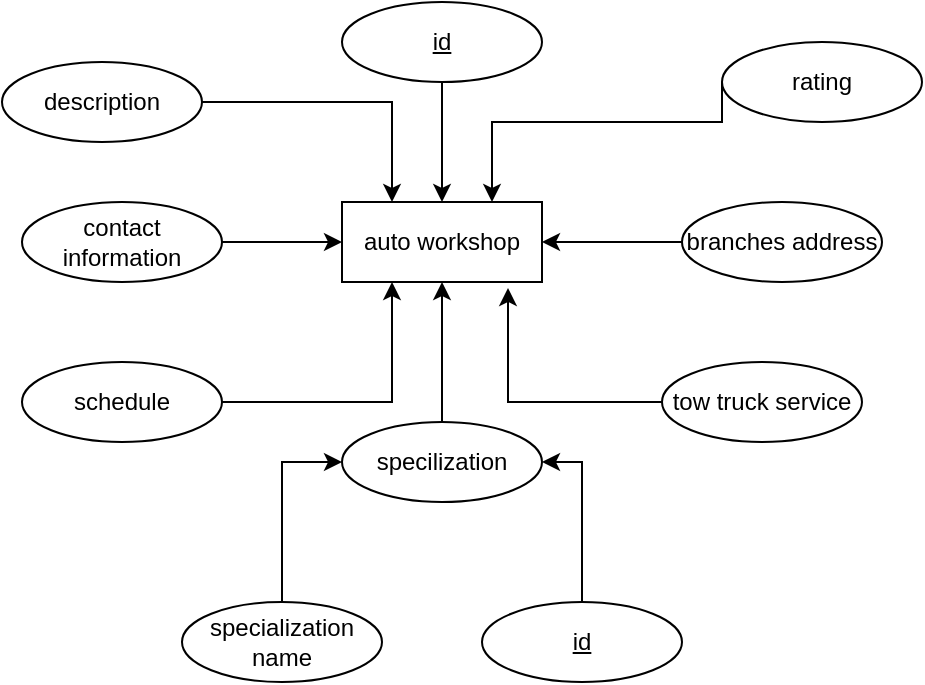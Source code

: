 <mxfile version="21.6.8" type="github">
  <diagram name="Page-1" id="4ZnNFXyoEZe7LMFONqr0">
    <mxGraphModel dx="880" dy="484" grid="1" gridSize="10" guides="1" tooltips="1" connect="1" arrows="1" fold="1" page="1" pageScale="1" pageWidth="850" pageHeight="1100" math="0" shadow="0">
      <root>
        <mxCell id="0" />
        <mxCell id="1" parent="0" />
        <mxCell id="6k_cG2A3B_EXTdvcoZ3U-2" value="auto workshop" style="whiteSpace=wrap;html=1;align=center;" parent="1" vertex="1">
          <mxGeometry x="320" y="200" width="100" height="40" as="geometry" />
        </mxCell>
        <mxCell id="6k_cG2A3B_EXTdvcoZ3U-4" style="edgeStyle=orthogonalEdgeStyle;rounded=0;orthogonalLoop=1;jettySize=auto;html=1;entryX=0.5;entryY=1;entryDx=0;entryDy=0;exitX=0.5;exitY=0;exitDx=0;exitDy=0;" parent="1" source="6k_cG2A3B_EXTdvcoZ3U-5" target="6k_cG2A3B_EXTdvcoZ3U-2" edge="1">
          <mxGeometry relative="1" as="geometry" />
        </mxCell>
        <mxCell id="6k_cG2A3B_EXTdvcoZ3U-3" value="" style="line;strokeWidth=1;rotatable=0;dashed=0;labelPosition=right;align=left;verticalAlign=middle;spacingTop=0;spacingLeft=6;points=[];portConstraint=eastwest;" parent="1" vertex="1">
          <mxGeometry x="360" y="300" width="80" as="geometry" />
        </mxCell>
        <mxCell id="6k_cG2A3B_EXTdvcoZ3U-5" value="specilization" style="ellipse;whiteSpace=wrap;html=1;align=center;" parent="1" vertex="1">
          <mxGeometry x="320" y="310" width="100" height="40" as="geometry" />
        </mxCell>
        <mxCell id="6k_cG2A3B_EXTdvcoZ3U-7" style="edgeStyle=orthogonalEdgeStyle;rounded=0;orthogonalLoop=1;jettySize=auto;html=1;entryX=1;entryY=0.5;entryDx=0;entryDy=0;" parent="1" source="6k_cG2A3B_EXTdvcoZ3U-6" target="6k_cG2A3B_EXTdvcoZ3U-2" edge="1">
          <mxGeometry relative="1" as="geometry" />
        </mxCell>
        <mxCell id="6k_cG2A3B_EXTdvcoZ3U-6" value="branches address" style="ellipse;whiteSpace=wrap;html=1;align=center;" parent="1" vertex="1">
          <mxGeometry x="490" y="200" width="100" height="40" as="geometry" />
        </mxCell>
        <mxCell id="6k_cG2A3B_EXTdvcoZ3U-9" style="edgeStyle=orthogonalEdgeStyle;rounded=0;orthogonalLoop=1;jettySize=auto;html=1;" parent="1" source="6k_cG2A3B_EXTdvcoZ3U-8" target="6k_cG2A3B_EXTdvcoZ3U-2" edge="1">
          <mxGeometry relative="1" as="geometry" />
        </mxCell>
        <mxCell id="6k_cG2A3B_EXTdvcoZ3U-8" value="id" style="ellipse;whiteSpace=wrap;html=1;align=center;fontStyle=4;" parent="1" vertex="1">
          <mxGeometry x="320" y="100" width="100" height="40" as="geometry" />
        </mxCell>
        <mxCell id="6k_cG2A3B_EXTdvcoZ3U-12" style="edgeStyle=orthogonalEdgeStyle;rounded=0;orthogonalLoop=1;jettySize=auto;html=1;entryX=0.75;entryY=0;entryDx=0;entryDy=0;exitX=0;exitY=0.5;exitDx=0;exitDy=0;" parent="1" source="6k_cG2A3B_EXTdvcoZ3U-10" target="6k_cG2A3B_EXTdvcoZ3U-2" edge="1">
          <mxGeometry relative="1" as="geometry">
            <Array as="points">
              <mxPoint x="510" y="160" />
              <mxPoint x="395" y="160" />
            </Array>
          </mxGeometry>
        </mxCell>
        <mxCell id="6k_cG2A3B_EXTdvcoZ3U-10" value="rating" style="ellipse;whiteSpace=wrap;html=1;align=center;" parent="1" vertex="1">
          <mxGeometry x="510" y="120" width="100" height="40" as="geometry" />
        </mxCell>
        <mxCell id="6k_cG2A3B_EXTdvcoZ3U-14" style="edgeStyle=orthogonalEdgeStyle;rounded=0;orthogonalLoop=1;jettySize=auto;html=1;entryX=0.25;entryY=1;entryDx=0;entryDy=0;" parent="1" source="6k_cG2A3B_EXTdvcoZ3U-13" target="6k_cG2A3B_EXTdvcoZ3U-2" edge="1">
          <mxGeometry relative="1" as="geometry" />
        </mxCell>
        <mxCell id="6k_cG2A3B_EXTdvcoZ3U-13" value="schedule" style="ellipse;whiteSpace=wrap;html=1;align=center;" parent="1" vertex="1">
          <mxGeometry x="160" y="280" width="100" height="40" as="geometry" />
        </mxCell>
        <mxCell id="6k_cG2A3B_EXTdvcoZ3U-16" style="edgeStyle=orthogonalEdgeStyle;rounded=0;orthogonalLoop=1;jettySize=auto;html=1;entryX=0;entryY=0.5;entryDx=0;entryDy=0;" parent="1" source="6k_cG2A3B_EXTdvcoZ3U-15" target="6k_cG2A3B_EXTdvcoZ3U-2" edge="1">
          <mxGeometry relative="1" as="geometry" />
        </mxCell>
        <mxCell id="6k_cG2A3B_EXTdvcoZ3U-15" value="contact information" style="ellipse;whiteSpace=wrap;html=1;align=center;" parent="1" vertex="1">
          <mxGeometry x="160" y="200" width="100" height="40" as="geometry" />
        </mxCell>
        <mxCell id="6k_cG2A3B_EXTdvcoZ3U-18" style="edgeStyle=orthogonalEdgeStyle;rounded=0;orthogonalLoop=1;jettySize=auto;html=1;entryX=0.25;entryY=0;entryDx=0;entryDy=0;" parent="1" source="6k_cG2A3B_EXTdvcoZ3U-17" target="6k_cG2A3B_EXTdvcoZ3U-2" edge="1">
          <mxGeometry relative="1" as="geometry" />
        </mxCell>
        <mxCell id="6k_cG2A3B_EXTdvcoZ3U-17" value="description" style="ellipse;whiteSpace=wrap;html=1;align=center;" parent="1" vertex="1">
          <mxGeometry x="150" y="130" width="100" height="40" as="geometry" />
        </mxCell>
        <mxCell id="2XloK-BeQbmO1Se2qZyU-5" style="edgeStyle=orthogonalEdgeStyle;rounded=0;orthogonalLoop=1;jettySize=auto;html=1;entryX=0;entryY=0.5;entryDx=0;entryDy=0;" edge="1" parent="1" source="2XloK-BeQbmO1Se2qZyU-1" target="6k_cG2A3B_EXTdvcoZ3U-5">
          <mxGeometry relative="1" as="geometry" />
        </mxCell>
        <mxCell id="2XloK-BeQbmO1Se2qZyU-1" value="specialization name" style="ellipse;whiteSpace=wrap;html=1;align=center;" vertex="1" parent="1">
          <mxGeometry x="240" y="400" width="100" height="40" as="geometry" />
        </mxCell>
        <mxCell id="2XloK-BeQbmO1Se2qZyU-4" style="edgeStyle=orthogonalEdgeStyle;rounded=0;orthogonalLoop=1;jettySize=auto;html=1;entryX=1;entryY=0.5;entryDx=0;entryDy=0;" edge="1" parent="1" source="2XloK-BeQbmO1Se2qZyU-3" target="6k_cG2A3B_EXTdvcoZ3U-5">
          <mxGeometry relative="1" as="geometry" />
        </mxCell>
        <mxCell id="2XloK-BeQbmO1Se2qZyU-3" value="id" style="ellipse;whiteSpace=wrap;html=1;align=center;fontStyle=4;" vertex="1" parent="1">
          <mxGeometry x="390" y="400" width="100" height="40" as="geometry" />
        </mxCell>
        <mxCell id="2XloK-BeQbmO1Se2qZyU-7" style="edgeStyle=orthogonalEdgeStyle;rounded=0;orthogonalLoop=1;jettySize=auto;html=1;entryX=0.83;entryY=1.075;entryDx=0;entryDy=0;entryPerimeter=0;" edge="1" parent="1" source="2XloK-BeQbmO1Se2qZyU-6" target="6k_cG2A3B_EXTdvcoZ3U-2">
          <mxGeometry relative="1" as="geometry" />
        </mxCell>
        <mxCell id="2XloK-BeQbmO1Se2qZyU-6" value="tow truck service" style="ellipse;whiteSpace=wrap;html=1;align=center;" vertex="1" parent="1">
          <mxGeometry x="480" y="280" width="100" height="40" as="geometry" />
        </mxCell>
      </root>
    </mxGraphModel>
  </diagram>
</mxfile>
